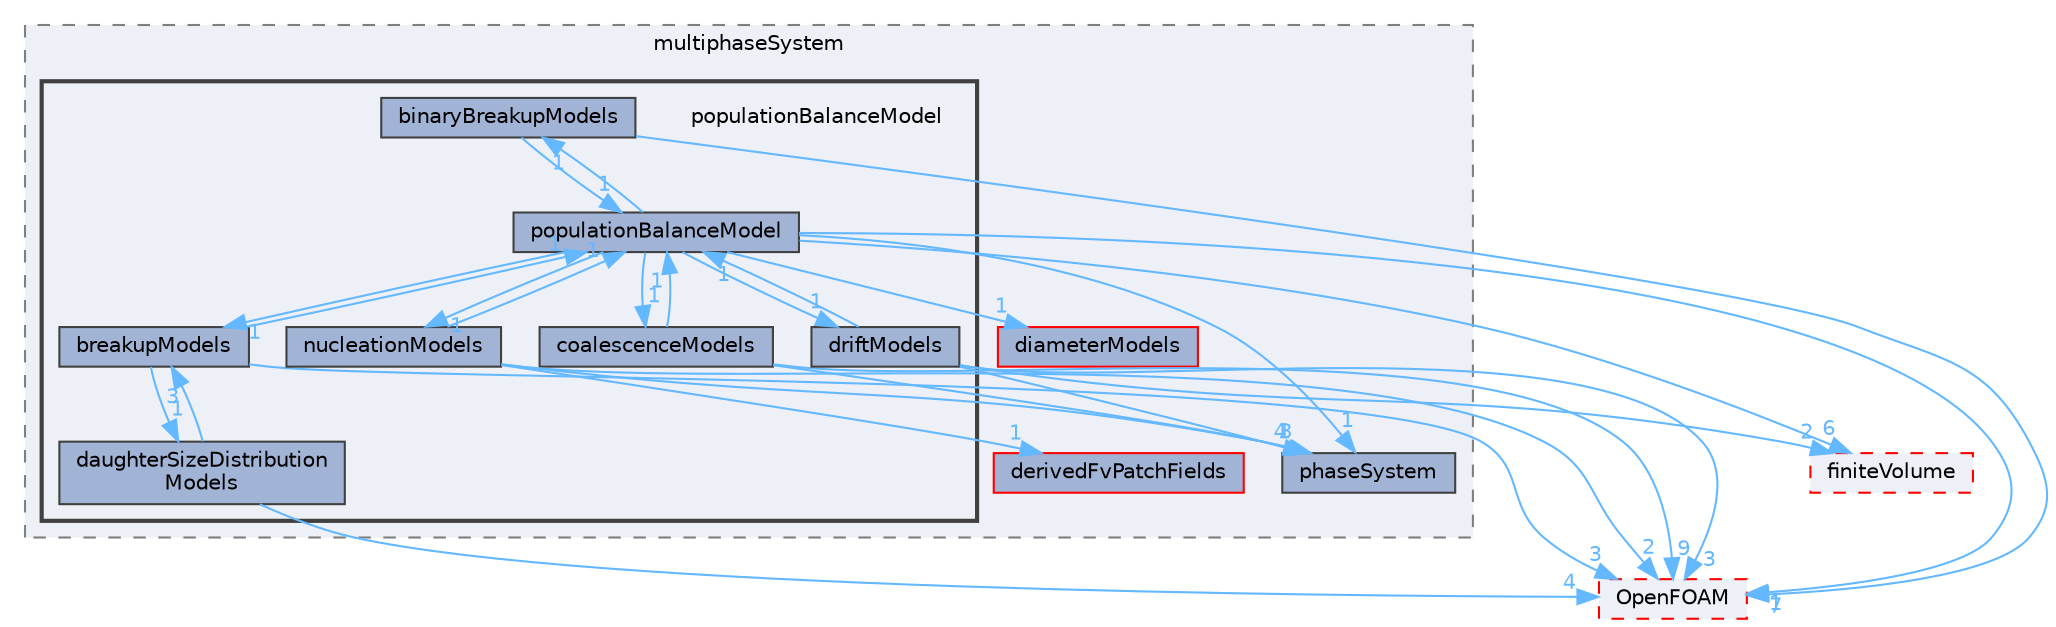digraph "src/phaseSystemModels/reactingEuler/multiphaseSystem/populationBalanceModel"
{
 // LATEX_PDF_SIZE
  bgcolor="transparent";
  edge [fontname=Helvetica,fontsize=10,labelfontname=Helvetica,labelfontsize=10];
  node [fontname=Helvetica,fontsize=10,shape=box,height=0.2,width=0.4];
  compound=true
  subgraph clusterdir_4edcd2f80655d7be3718758b13a7ab40 {
    graph [ bgcolor="#edf0f7", pencolor="grey50", label="multiphaseSystem", fontname=Helvetica,fontsize=10 style="filled,dashed", URL="dir_4edcd2f80655d7be3718758b13a7ab40.html",tooltip=""]
  dir_dfe19b54a98af0254be9d6c989217747 [label="phaseSystem", fillcolor="#a2b4d6", color="grey25", style="filled", URL="dir_dfe19b54a98af0254be9d6c989217747.html",tooltip=""];
  dir_f13031f1dba119cd3d2bb6239f50db95 [label="diameterModels", fillcolor="#a2b4d6", color="red", style="filled", URL="dir_f13031f1dba119cd3d2bb6239f50db95.html",tooltip=""];
  dir_7ea7ebc28dfda8fecb83ce8abc03c082 [label="derivedFvPatchFields", fillcolor="#a2b4d6", color="red", style="filled", URL="dir_7ea7ebc28dfda8fecb83ce8abc03c082.html",tooltip=""];
  subgraph clusterdir_e9c594d8f3b0b5d00e00b870816d9586 {
    graph [ bgcolor="#edf0f7", pencolor="grey25", label="", fontname=Helvetica,fontsize=10 style="filled,bold", URL="dir_e9c594d8f3b0b5d00e00b870816d9586.html",tooltip=""]
    dir_e9c594d8f3b0b5d00e00b870816d9586 [shape=plaintext, label="populationBalanceModel"];
  dir_d8723be4635b1be7eb628928c79ce86f [label="binaryBreakupModels", fillcolor="#a2b4d6", color="grey25", style="filled", URL="dir_d8723be4635b1be7eb628928c79ce86f.html",tooltip=""];
  dir_9b19776d70f92396da45fe173a5a9961 [label="breakupModels", fillcolor="#a2b4d6", color="grey25", style="filled", URL="dir_9b19776d70f92396da45fe173a5a9961.html",tooltip=""];
  dir_eb6757223a942dcd8aa3300e58aa1177 [label="coalescenceModels", fillcolor="#a2b4d6", color="grey25", style="filled", URL="dir_eb6757223a942dcd8aa3300e58aa1177.html",tooltip=""];
  dir_d2aa69fa5d2fd901f6ac1d7aaeb27a96 [label="daughterSizeDistribution\lModels", fillcolor="#a2b4d6", color="grey25", style="filled", URL="dir_d2aa69fa5d2fd901f6ac1d7aaeb27a96.html",tooltip=""];
  dir_5b72ec1fb972a9df4a4528917bab9b70 [label="driftModels", fillcolor="#a2b4d6", color="grey25", style="filled", URL="dir_5b72ec1fb972a9df4a4528917bab9b70.html",tooltip=""];
  dir_61c6b49086b2458a5cd61d30b0584247 [label="nucleationModels", fillcolor="#a2b4d6", color="grey25", style="filled", URL="dir_61c6b49086b2458a5cd61d30b0584247.html",tooltip=""];
  dir_3e54fbac01d3fb7a46541771feeefe19 [label="populationBalanceModel", fillcolor="#a2b4d6", color="grey25", style="filled", URL="dir_3e54fbac01d3fb7a46541771feeefe19.html",tooltip=""];
  }
  }
  dir_9bd15774b555cf7259a6fa18f99fe99b [label="finiteVolume", fillcolor="#edf0f7", color="red", style="filled,dashed", URL="dir_9bd15774b555cf7259a6fa18f99fe99b.html",tooltip=""];
  dir_c5473ff19b20e6ec4dfe5c310b3778a8 [label="OpenFOAM", fillcolor="#edf0f7", color="red", style="filled,dashed", URL="dir_c5473ff19b20e6ec4dfe5c310b3778a8.html",tooltip=""];
  dir_d8723be4635b1be7eb628928c79ce86f->dir_3e54fbac01d3fb7a46541771feeefe19 [headlabel="1", labeldistance=1.5 headhref="dir_000267_003003.html" href="dir_000267_003003.html" color="steelblue1" fontcolor="steelblue1"];
  dir_d8723be4635b1be7eb628928c79ce86f->dir_c5473ff19b20e6ec4dfe5c310b3778a8 [headlabel="7", labeldistance=1.5 headhref="dir_000267_002695.html" href="dir_000267_002695.html" color="steelblue1" fontcolor="steelblue1"];
  dir_9b19776d70f92396da45fe173a5a9961->dir_3e54fbac01d3fb7a46541771feeefe19 [headlabel="1", labeldistance=1.5 headhref="dir_000347_003003.html" href="dir_000347_003003.html" color="steelblue1" fontcolor="steelblue1"];
  dir_9b19776d70f92396da45fe173a5a9961->dir_d2aa69fa5d2fd901f6ac1d7aaeb27a96 [headlabel="1", labeldistance=1.5 headhref="dir_000347_000816.html" href="dir_000347_000816.html" color="steelblue1" fontcolor="steelblue1"];
  dir_9b19776d70f92396da45fe173a5a9961->dir_c5473ff19b20e6ec4dfe5c310b3778a8 [headlabel="3", labeldistance=1.5 headhref="dir_000347_002695.html" href="dir_000347_002695.html" color="steelblue1" fontcolor="steelblue1"];
  dir_eb6757223a942dcd8aa3300e58aa1177->dir_3e54fbac01d3fb7a46541771feeefe19 [headlabel="1", labeldistance=1.5 headhref="dir_000518_003003.html" href="dir_000518_003003.html" color="steelblue1" fontcolor="steelblue1"];
  dir_eb6757223a942dcd8aa3300e58aa1177->dir_c5473ff19b20e6ec4dfe5c310b3778a8 [headlabel="9", labeldistance=1.5 headhref="dir_000518_002695.html" href="dir_000518_002695.html" color="steelblue1" fontcolor="steelblue1"];
  dir_eb6757223a942dcd8aa3300e58aa1177->dir_dfe19b54a98af0254be9d6c989217747 [headlabel="1", labeldistance=1.5 headhref="dir_000518_002906.html" href="dir_000518_002906.html" color="steelblue1" fontcolor="steelblue1"];
  dir_d2aa69fa5d2fd901f6ac1d7aaeb27a96->dir_9b19776d70f92396da45fe173a5a9961 [headlabel="3", labeldistance=1.5 headhref="dir_000816_000347.html" href="dir_000816_000347.html" color="steelblue1" fontcolor="steelblue1"];
  dir_d2aa69fa5d2fd901f6ac1d7aaeb27a96->dir_c5473ff19b20e6ec4dfe5c310b3778a8 [headlabel="4", labeldistance=1.5 headhref="dir_000816_002695.html" href="dir_000816_002695.html" color="steelblue1" fontcolor="steelblue1"];
  dir_5b72ec1fb972a9df4a4528917bab9b70->dir_3e54fbac01d3fb7a46541771feeefe19 [headlabel="1", labeldistance=1.5 headhref="dir_001050_003003.html" href="dir_001050_003003.html" color="steelblue1" fontcolor="steelblue1"];
  dir_5b72ec1fb972a9df4a4528917bab9b70->dir_9bd15774b555cf7259a6fa18f99fe99b [headlabel="2", labeldistance=1.5 headhref="dir_001050_001387.html" href="dir_001050_001387.html" color="steelblue1" fontcolor="steelblue1"];
  dir_5b72ec1fb972a9df4a4528917bab9b70->dir_c5473ff19b20e6ec4dfe5c310b3778a8 [headlabel="3", labeldistance=1.5 headhref="dir_001050_002695.html" href="dir_001050_002695.html" color="steelblue1" fontcolor="steelblue1"];
  dir_5b72ec1fb972a9df4a4528917bab9b70->dir_dfe19b54a98af0254be9d6c989217747 [headlabel="4", labeldistance=1.5 headhref="dir_001050_002906.html" href="dir_001050_002906.html" color="steelblue1" fontcolor="steelblue1"];
  dir_61c6b49086b2458a5cd61d30b0584247->dir_3e54fbac01d3fb7a46541771feeefe19 [headlabel="1", labeldistance=1.5 headhref="dir_002627_003003.html" href="dir_002627_003003.html" color="steelblue1" fontcolor="steelblue1"];
  dir_61c6b49086b2458a5cd61d30b0584247->dir_c5473ff19b20e6ec4dfe5c310b3778a8 [headlabel="2", labeldistance=1.5 headhref="dir_002627_002695.html" href="dir_002627_002695.html" color="steelblue1" fontcolor="steelblue1"];
  dir_61c6b49086b2458a5cd61d30b0584247->dir_dfe19b54a98af0254be9d6c989217747 [headlabel="3", labeldistance=1.5 headhref="dir_002627_002906.html" href="dir_002627_002906.html" color="steelblue1" fontcolor="steelblue1"];
  dir_61c6b49086b2458a5cd61d30b0584247->dir_7ea7ebc28dfda8fecb83ce8abc03c082 [headlabel="1", labeldistance=1.5 headhref="dir_002627_000882.html" href="dir_002627_000882.html" color="steelblue1" fontcolor="steelblue1"];
  dir_3e54fbac01d3fb7a46541771feeefe19->dir_5b72ec1fb972a9df4a4528917bab9b70 [headlabel="1", labeldistance=1.5 headhref="dir_003003_001050.html" href="dir_003003_001050.html" color="steelblue1" fontcolor="steelblue1"];
  dir_3e54fbac01d3fb7a46541771feeefe19->dir_61c6b49086b2458a5cd61d30b0584247 [headlabel="1", labeldistance=1.5 headhref="dir_003003_002627.html" href="dir_003003_002627.html" color="steelblue1" fontcolor="steelblue1"];
  dir_3e54fbac01d3fb7a46541771feeefe19->dir_9b19776d70f92396da45fe173a5a9961 [headlabel="1", labeldistance=1.5 headhref="dir_003003_000347.html" href="dir_003003_000347.html" color="steelblue1" fontcolor="steelblue1"];
  dir_3e54fbac01d3fb7a46541771feeefe19->dir_9bd15774b555cf7259a6fa18f99fe99b [headlabel="6", labeldistance=1.5 headhref="dir_003003_001387.html" href="dir_003003_001387.html" color="steelblue1" fontcolor="steelblue1"];
  dir_3e54fbac01d3fb7a46541771feeefe19->dir_c5473ff19b20e6ec4dfe5c310b3778a8 [headlabel="1", labeldistance=1.5 headhref="dir_003003_002695.html" href="dir_003003_002695.html" color="steelblue1" fontcolor="steelblue1"];
  dir_3e54fbac01d3fb7a46541771feeefe19->dir_d8723be4635b1be7eb628928c79ce86f [headlabel="1", labeldistance=1.5 headhref="dir_003003_000267.html" href="dir_003003_000267.html" color="steelblue1" fontcolor="steelblue1"];
  dir_3e54fbac01d3fb7a46541771feeefe19->dir_dfe19b54a98af0254be9d6c989217747 [headlabel="1", labeldistance=1.5 headhref="dir_003003_002906.html" href="dir_003003_002906.html" color="steelblue1" fontcolor="steelblue1"];
  dir_3e54fbac01d3fb7a46541771feeefe19->dir_eb6757223a942dcd8aa3300e58aa1177 [headlabel="1", labeldistance=1.5 headhref="dir_003003_000518.html" href="dir_003003_000518.html" color="steelblue1" fontcolor="steelblue1"];
  dir_3e54fbac01d3fb7a46541771feeefe19->dir_f13031f1dba119cd3d2bb6239f50db95 [headlabel="1", labeldistance=1.5 headhref="dir_003003_000916.html" href="dir_003003_000916.html" color="steelblue1" fontcolor="steelblue1"];
}
